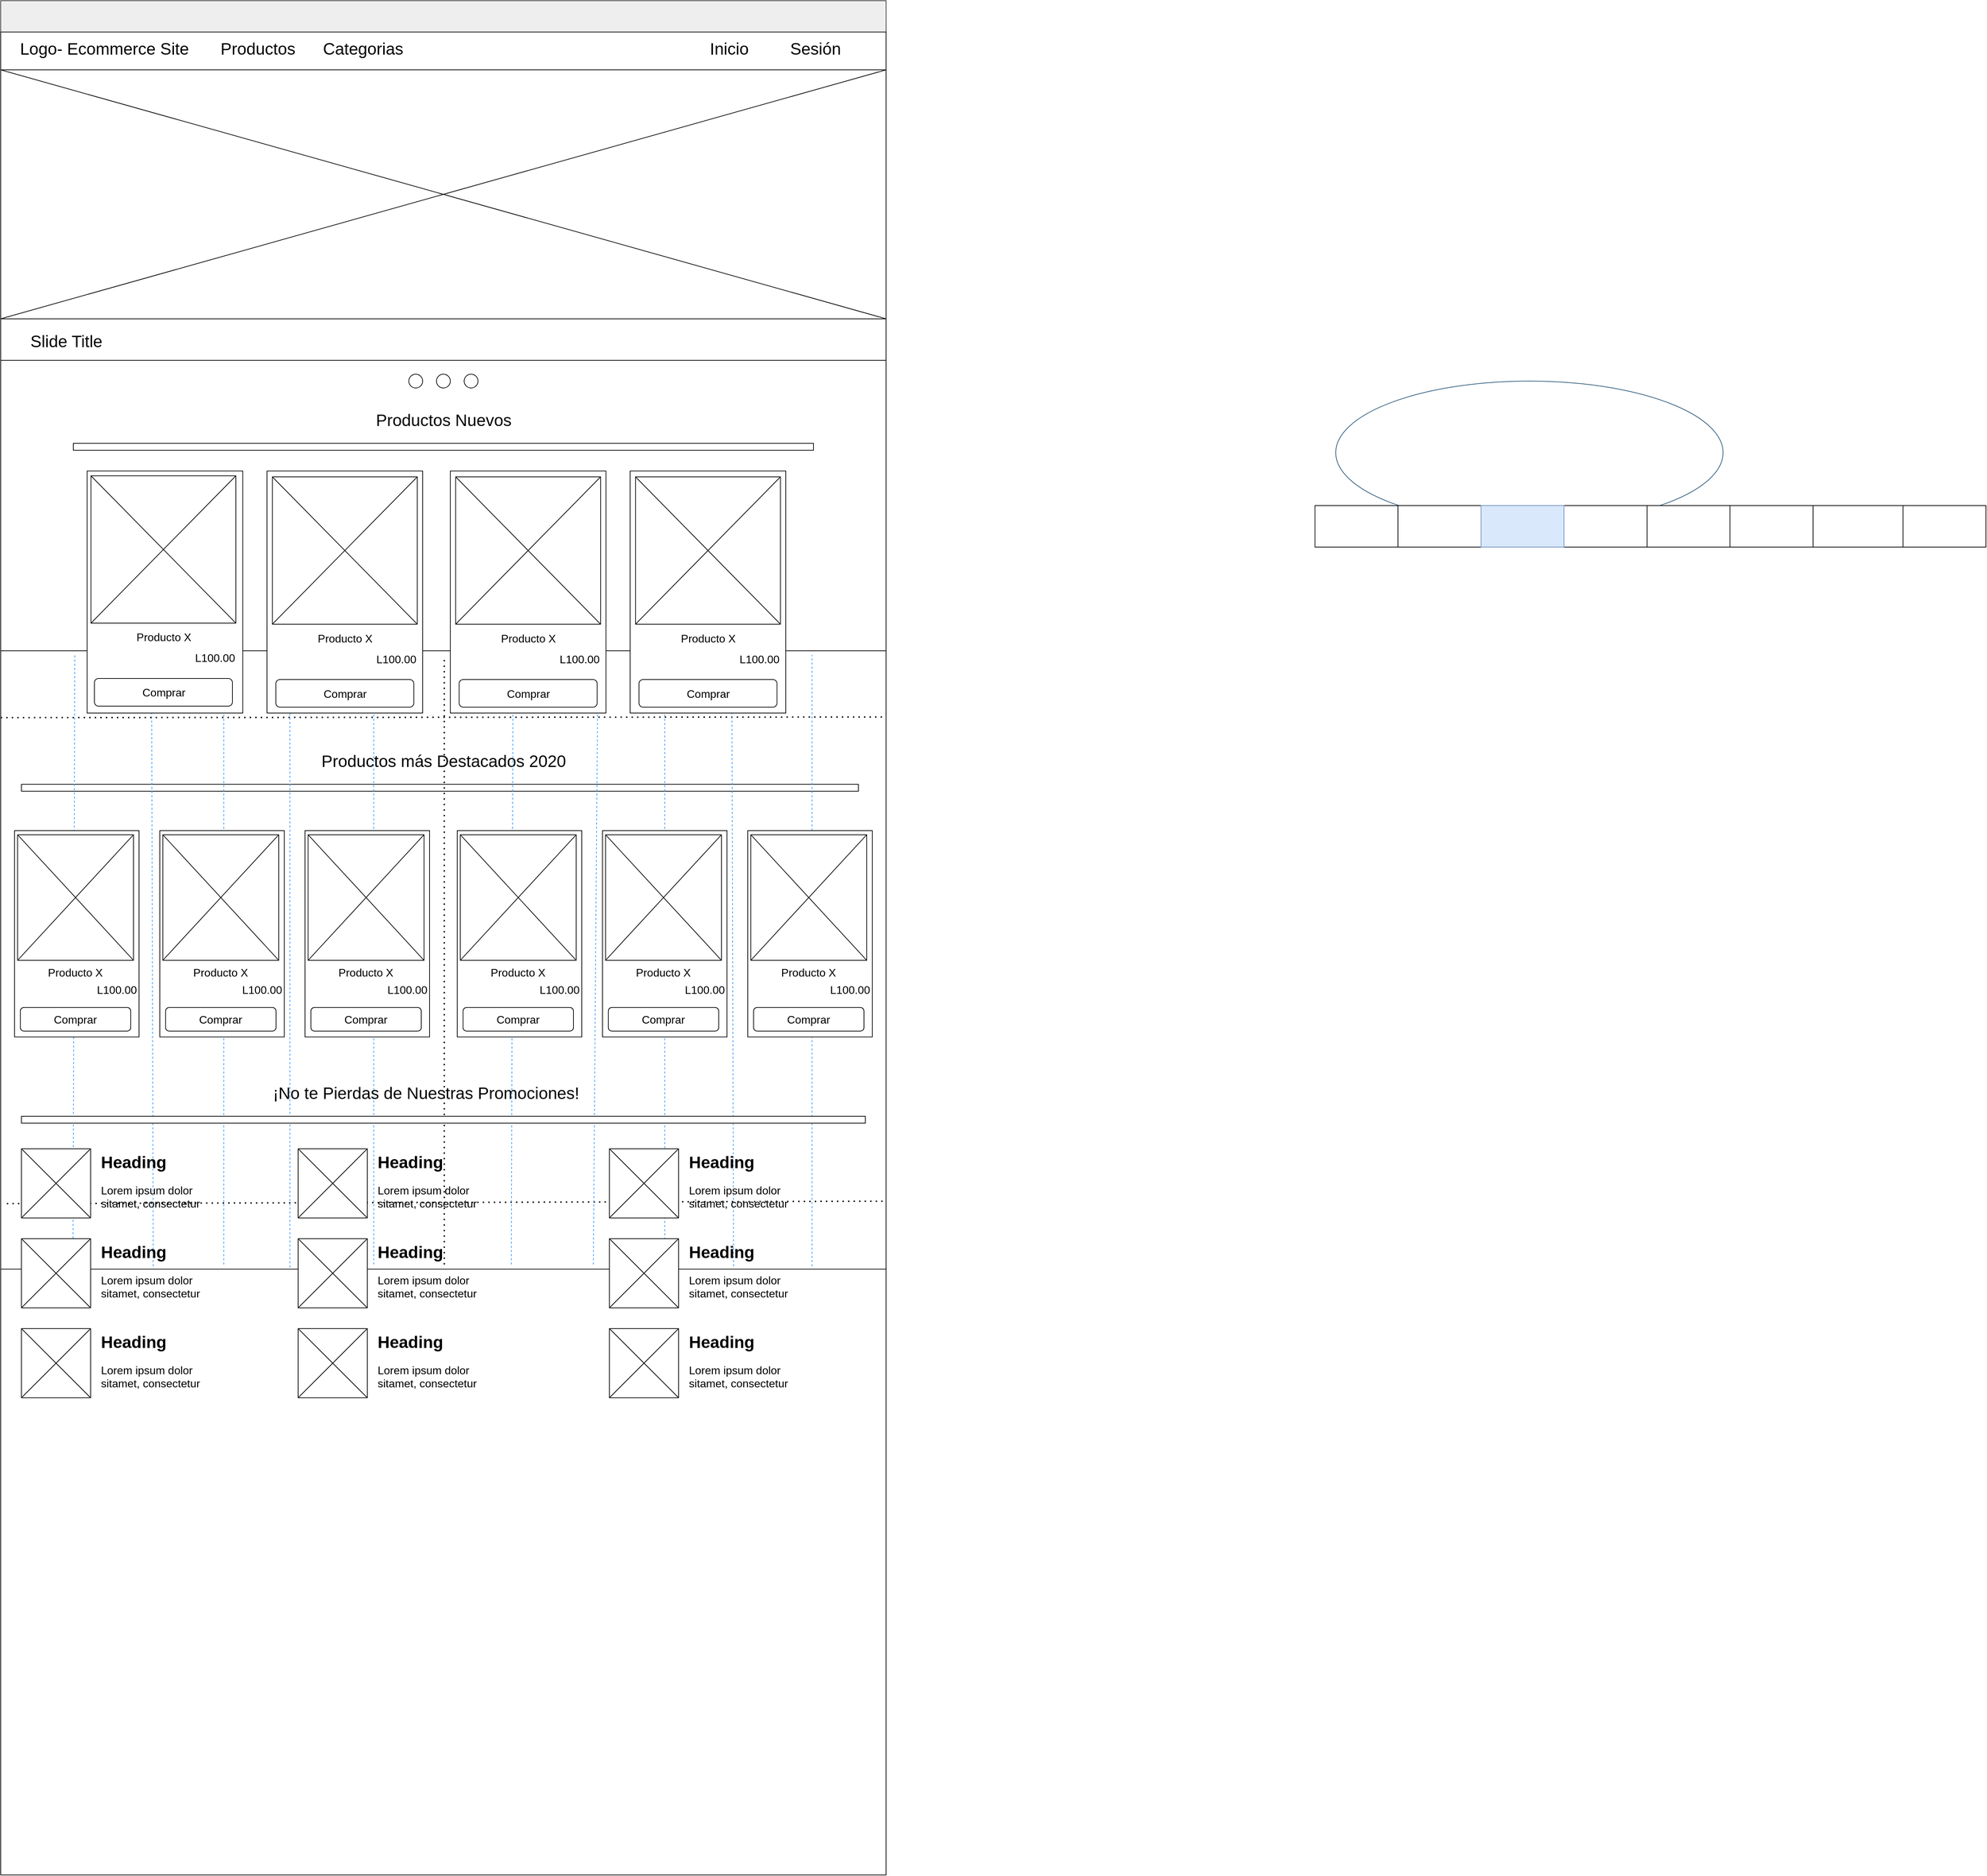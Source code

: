 <mxfile version="14.1.8" type="device"><diagram id="IemHOrVSS4CDlaY1buWt" name="Page-1"><mxGraphModel dx="1952" dy="1344" grid="1" gridSize="10" guides="1" tooltips="1" connect="1" arrows="1" fold="1" page="1" pageScale="1" pageWidth="1100" pageHeight="850" math="0" shadow="0"><root><mxCell id="0"/><mxCell id="1" parent="0"/><mxCell id="ACKiXUL_a8ZOPmM-B_Il-213" value="" style="ellipse;whiteSpace=wrap;html=1;strokeColor=#2F5B7C;fontSize=16;" parent="1" vertex="1"><mxGeometry x="1930" y="390" width="560" height="207" as="geometry"/></mxCell><mxCell id="ACKiXUL_a8ZOPmM-B_Il-132" value="" style="group;fontSize=16;" parent="1" vertex="1" connectable="0"><mxGeometry y="1610" width="1280" height="940" as="geometry"/></mxCell><mxCell id="ACKiXUL_a8ZOPmM-B_Il-133" value="" style="rounded=1;whiteSpace=wrap;html=1;fillColor=#eeeeee;strokeColor=#36393d;arcSize=0;" parent="ACKiXUL_a8ZOPmM-B_Il-132" vertex="1"><mxGeometry width="1280" height="50" as="geometry"/></mxCell><mxCell id="ACKiXUL_a8ZOPmM-B_Il-134" value="" style="rounded=1;whiteSpace=wrap;html=1;arcSize=0;" parent="ACKiXUL_a8ZOPmM-B_Il-132" vertex="1"><mxGeometry y="45.31" width="1280" height="894.69" as="geometry"/></mxCell><mxCell id="ACKiXUL_a8ZOPmM-B_Il-1" value="" style="group;imageHeight=6;" parent="1" vertex="1" connectable="0"><mxGeometry y="-160" width="1280" height="2040.0" as="geometry"/></mxCell><mxCell id="ACKiXUL_a8ZOPmM-B_Il-17" value="" style="group" parent="ACKiXUL_a8ZOPmM-B_Il-1" vertex="1" connectable="0"><mxGeometry x="1.137e-13" y="894.004" width="1280" height="1145.996" as="geometry"/></mxCell><mxCell id="ACKiXUL_a8ZOPmM-B_Il-18" value="" style="rounded=1;whiteSpace=wrap;html=1;fillColor=#eeeeee;strokeColor=#36393d;arcSize=0;" parent="ACKiXUL_a8ZOPmM-B_Il-17" vertex="1"><mxGeometry width="1280" height="50" as="geometry"/></mxCell><mxCell id="ACKiXUL_a8ZOPmM-B_Il-19" value="" style="rounded=1;whiteSpace=wrap;html=1;arcSize=0;" parent="ACKiXUL_a8ZOPmM-B_Il-17" vertex="1"><mxGeometry y="45.31" width="1280" height="894.69" as="geometry"/></mxCell><mxCell id="ACKiXUL_a8ZOPmM-B_Il-21" value="Productos más Destacados 2020" style="text;html=1;strokeColor=none;fillColor=none;align=center;verticalAlign=middle;whiteSpace=wrap;rounded=0;fontSize=24;" parent="ACKiXUL_a8ZOPmM-B_Il-17" vertex="1"><mxGeometry x="453.75" y="196" width="372.5" height="20" as="geometry"/></mxCell><mxCell id="ACKiXUL_a8ZOPmM-B_Il-22" value="" style="rounded=0;whiteSpace=wrap;html=1;fontSize=24;imageHeight=6;imageWidth=24;" parent="ACKiXUL_a8ZOPmM-B_Il-17" vertex="1"><mxGeometry x="30" y="239" width="1210" height="10" as="geometry"/></mxCell><mxCell id="ACKiXUL_a8ZOPmM-B_Il-63" value="" style="group;fontSize=16;" parent="ACKiXUL_a8ZOPmM-B_Il-17" vertex="1" connectable="0"><mxGeometry x="-1.137e-13" y="47.656" width="1280" height="1098.34" as="geometry"/></mxCell><mxCell id="ACKiXUL_a8ZOPmM-B_Il-64" value="" style="endArrow=none;dashed=1;html=1;dashPattern=1 3;strokeWidth=2;entryX=0.5;entryY=0;entryDx=0;entryDy=0;exitX=0.5;exitY=1;exitDx=0;exitDy=0;" parent="ACKiXUL_a8ZOPmM-B_Il-63" edge="1"><mxGeometry x="3.825" width="62.866" height="57.507" as="geometry"><mxPoint x="641.275" y="885.603" as="sourcePoint"/><mxPoint x="641.275" y="6.108" as="targetPoint"/></mxGeometry></mxCell><mxCell id="ACKiXUL_a8ZOPmM-B_Il-65" value="" style="endArrow=none;dashed=1;html=1;dashPattern=1 3;strokeWidth=2;exitX=-0.003;exitY=0.101;exitDx=0;exitDy=0;exitPerimeter=0;entryX=0.997;entryY=0.1;entryDx=0;entryDy=0;entryPerimeter=0;" parent="ACKiXUL_a8ZOPmM-B_Il-63" edge="1"><mxGeometry x="3.825" width="62.866" height="57.507" as="geometry"><mxPoint y="94.937" as="sourcePoint"/><mxPoint x="1274.9" y="94.057" as="targetPoint"/></mxGeometry></mxCell><mxCell id="ACKiXUL_a8ZOPmM-B_Il-66" value="" style="endArrow=none;dashed=1;html=1;dashPattern=1 3;strokeWidth=2;exitX=0.004;exitY=0.9;exitDx=0;exitDy=0;exitPerimeter=0;entryX=1.001;entryY=0.896;entryDx=0;entryDy=0;entryPerimeter=0;" parent="ACKiXUL_a8ZOPmM-B_Il-63" edge="1"><mxGeometry x="3.825" width="62.866" height="57.507" as="geometry"><mxPoint x="8.924" y="797.653" as="sourcePoint"/><mxPoint x="1280" y="794.135" as="targetPoint"/></mxGeometry></mxCell><mxCell id="ACKiXUL_a8ZOPmM-B_Il-67" value="" style="endArrow=none;dashed=1;html=1;strokeColor=#3399FF;entryX=0.25;entryY=0;entryDx=0;entryDy=0;exitX=0.25;exitY=1;exitDx=0;exitDy=0;" parent="ACKiXUL_a8ZOPmM-B_Il-63" edge="1"><mxGeometry x="3.825" width="62.866" height="57.507" as="geometry"><mxPoint x="322.55" y="885.603" as="sourcePoint"/><mxPoint x="322.55" y="6.108" as="targetPoint"/></mxGeometry></mxCell><mxCell id="ACKiXUL_a8ZOPmM-B_Il-68" value="" style="endArrow=none;dashed=1;html=1;strokeColor=#3399FF;entryX=0.75;entryY=0;entryDx=0;entryDy=0;exitX=0.75;exitY=1;exitDx=0;exitDy=0;" parent="ACKiXUL_a8ZOPmM-B_Il-63" edge="1"><mxGeometry x="3.825" width="62.866" height="57.507" as="geometry"><mxPoint x="960.0" y="885.603" as="sourcePoint"/><mxPoint x="960.0" y="6.108" as="targetPoint"/></mxGeometry></mxCell><mxCell id="ACKiXUL_a8ZOPmM-B_Il-69" value="" style="endArrow=none;dashed=1;html=1;strokeColor=#3399FF;entryX=0.081;entryY=-0.002;entryDx=0;entryDy=0;exitX=0.079;exitY=1.005;exitDx=0;exitDy=0;entryPerimeter=0;exitPerimeter=0;" parent="ACKiXUL_a8ZOPmM-B_Il-63" edge="1"><mxGeometry x="3.825" width="62.866" height="57.507" as="geometry"><mxPoint x="104.542" y="890.0" as="sourcePoint"/><mxPoint x="107.092" y="4.349" as="targetPoint"/></mxGeometry></mxCell><mxCell id="ACKiXUL_a8ZOPmM-B_Il-70" value="" style="endArrow=none;dashed=1;html=1;strokeColor=#3399FF;entryX=0.42;entryY=0.001;entryDx=0;entryDy=0;exitX=0.42;exitY=1;exitDx=0;exitDy=0;entryPerimeter=0;exitPerimeter=0;" parent="ACKiXUL_a8ZOPmM-B_Il-63" edge="1"><mxGeometry x="3.825" width="62.866" height="57.507" as="geometry"><mxPoint x="539.283" y="885.603" as="sourcePoint"/><mxPoint x="539.283" y="6.987" as="targetPoint"/></mxGeometry></mxCell><mxCell id="ACKiXUL_a8ZOPmM-B_Il-71" value="" style="endArrow=none;dashed=1;html=1;strokeColor=#3399FF;entryX=0.578;entryY=0.001;entryDx=0;entryDy=0;exitX=0.576;exitY=1;exitDx=0;exitDy=0;entryPerimeter=0;exitPerimeter=0;" parent="ACKiXUL_a8ZOPmM-B_Il-63" edge="1"><mxGeometry x="3.825" width="62.866" height="57.507" as="geometry"><mxPoint x="738.167" y="885.603" as="sourcePoint"/><mxPoint x="740.717" y="6.987" as="targetPoint"/></mxGeometry></mxCell><mxCell id="ACKiXUL_a8ZOPmM-B_Il-72" value="" style="endArrow=none;dashed=1;html=1;strokeColor=#3399FF;entryX=0.917;entryY=-0.002;entryDx=0;entryDy=0;exitX=0.917;exitY=1.003;exitDx=0;exitDy=0;entryPerimeter=0;exitPerimeter=0;" parent="ACKiXUL_a8ZOPmM-B_Il-63" edge="1"><mxGeometry x="3.825" width="62.866" height="57.507" as="geometry"><mxPoint x="1172.908" y="888.241" as="sourcePoint"/><mxPoint x="1172.908" y="4.349" as="targetPoint"/></mxGeometry></mxCell><mxCell id="ACKiXUL_a8ZOPmM-B_Il-73" value="" style="endArrow=none;dashed=1;html=1;strokeColor=#3399FF;entryX=0.168;entryY=0.001;entryDx=0;entryDy=0;exitX=0.17;exitY=1.003;exitDx=0;exitDy=0;entryPerimeter=0;exitPerimeter=0;" parent="ACKiXUL_a8ZOPmM-B_Il-63" edge="1"><mxGeometry x="3.825" width="62.866" height="57.507" as="geometry"><mxPoint x="220.558" y="888.241" as="sourcePoint"/><mxPoint x="218.008" y="6.987" as="targetPoint"/></mxGeometry></mxCell><mxCell id="ACKiXUL_a8ZOPmM-B_Il-74" value="" style="endArrow=none;dashed=1;html=1;strokeColor=#3399FF;entryX=0.325;entryY=-0.004;entryDx=0;entryDy=0;exitX=0.325;exitY=1.005;exitDx=0;exitDy=0;entryPerimeter=0;exitPerimeter=0;" parent="ACKiXUL_a8ZOPmM-B_Il-63" edge="1"><mxGeometry x="3.825" width="62.866" height="57.507" as="geometry"><mxPoint x="418.167" y="890.0" as="sourcePoint"/><mxPoint x="418.167" y="2.59" as="targetPoint"/></mxGeometry></mxCell><mxCell id="ACKiXUL_a8ZOPmM-B_Il-75" value="" style="endArrow=none;dashed=1;html=1;strokeColor=#3399FF;entryX=0.665;entryY=0;entryDx=0;entryDy=0;exitX=0.669;exitY=1;exitDx=0;exitDy=0;entryPerimeter=0;exitPerimeter=0;" parent="ACKiXUL_a8ZOPmM-B_Il-63" edge="1"><mxGeometry x="3.825" width="62.866" height="57.507" as="geometry"><mxPoint x="856.733" y="885.603" as="sourcePoint"/><mxPoint x="863.402" as="targetPoint"/></mxGeometry></mxCell><mxCell id="ACKiXUL_a8ZOPmM-B_Il-76" value="" style="endArrow=none;dashed=1;html=1;strokeColor=#3399FF;entryX=0.826;entryY=0.001;entryDx=0;entryDy=0;exitX=0.828;exitY=1.003;exitDx=0;exitDy=0;entryPerimeter=0;exitPerimeter=0;" parent="ACKiXUL_a8ZOPmM-B_Il-63" edge="1"><mxGeometry x="3.825" width="62.866" height="57.507" as="geometry"><mxPoint x="1059.442" y="888.241" as="sourcePoint"/><mxPoint x="1056.892" y="6.987" as="targetPoint"/></mxGeometry></mxCell><mxCell id="ACKiXUL_a8ZOPmM-B_Il-77" value="" style="group" parent="ACKiXUL_a8ZOPmM-B_Il-63" vertex="1" connectable="0"><mxGeometry x="20" y="258.34" width="180" height="298.34" as="geometry"/></mxCell><mxCell id="ACKiXUL_a8ZOPmM-B_Il-78" value="" style="rounded=0;whiteSpace=wrap;html=1;fontSize=24;" parent="ACKiXUL_a8ZOPmM-B_Il-77" vertex="1"><mxGeometry width="180" height="298.34" as="geometry"/></mxCell><mxCell id="ACKiXUL_a8ZOPmM-B_Il-79" value="" style="group;fontSize=24;" parent="ACKiXUL_a8ZOPmM-B_Il-77" vertex="1" connectable="0"><mxGeometry x="4.4" y="5.967" width="167.6" height="181.561" as="geometry"/></mxCell><mxCell id="ACKiXUL_a8ZOPmM-B_Il-80" value="" style="rounded=0;whiteSpace=wrap;html=1;fontSize=24;" parent="ACKiXUL_a8ZOPmM-B_Il-79" vertex="1"><mxGeometry width="167.6" height="181.561" as="geometry"/></mxCell><mxCell id="ACKiXUL_a8ZOPmM-B_Il-81" value="" style="endArrow=none;html=1;fontSize=24;entryX=1;entryY=0;entryDx=0;entryDy=0;exitX=0;exitY=1;exitDx=0;exitDy=0;" parent="ACKiXUL_a8ZOPmM-B_Il-79" source="ACKiXUL_a8ZOPmM-B_Il-80" target="ACKiXUL_a8ZOPmM-B_Il-80" edge="1"><mxGeometry width="50" height="50" relative="1" as="geometry"><mxPoint x="27.933" y="514.423" as="sourcePoint"/><mxPoint x="97.767" y="363.122" as="targetPoint"/></mxGeometry></mxCell><mxCell id="ACKiXUL_a8ZOPmM-B_Il-82" value="" style="endArrow=none;html=1;fontSize=24;exitX=0;exitY=0;exitDx=0;exitDy=0;entryX=1;entryY=1;entryDx=0;entryDy=0;" parent="ACKiXUL_a8ZOPmM-B_Il-79" source="ACKiXUL_a8ZOPmM-B_Il-80" target="ACKiXUL_a8ZOPmM-B_Il-80" edge="1"><mxGeometry width="50" height="50" relative="1" as="geometry"><mxPoint x="41.9" y="423.643" as="sourcePoint"/><mxPoint x="111.733" y="272.342" as="targetPoint"/></mxGeometry></mxCell><mxCell id="ACKiXUL_a8ZOPmM-B_Il-83" value="Producto X" style="text;html=1;strokeColor=none;fillColor=none;align=center;verticalAlign=middle;whiteSpace=wrap;rounded=0;fontSize=16;" parent="ACKiXUL_a8ZOPmM-B_Il-77" vertex="1"><mxGeometry x="4.4" y="196.052" width="167.6" height="17.048" as="geometry"/></mxCell><mxCell id="ACKiXUL_a8ZOPmM-B_Il-84" value="L100.00" style="text;html=1;strokeColor=none;fillColor=none;align=center;verticalAlign=middle;whiteSpace=wrap;rounded=0;fontSize=16;" parent="ACKiXUL_a8ZOPmM-B_Il-77" vertex="1"><mxGeometry x="124" y="221.624" width="48" height="17.048" as="geometry"/></mxCell><mxCell id="ACKiXUL_a8ZOPmM-B_Il-85" value="Comprar" style="rounded=1;whiteSpace=wrap;html=1;fontSize=16;" parent="ACKiXUL_a8ZOPmM-B_Il-77" vertex="1"><mxGeometry x="8.4" y="255.72" width="159.6" height="34.096" as="geometry"/></mxCell><mxCell id="ACKiXUL_a8ZOPmM-B_Il-105" value="" style="group" parent="ACKiXUL_a8ZOPmM-B_Il-63" vertex="1" connectable="0"><mxGeometry x="660" y="258.34" width="180" height="298.34" as="geometry"/></mxCell><mxCell id="ACKiXUL_a8ZOPmM-B_Il-106" value="" style="rounded=0;whiteSpace=wrap;html=1;fontSize=24;" parent="ACKiXUL_a8ZOPmM-B_Il-105" vertex="1"><mxGeometry width="180" height="298.34" as="geometry"/></mxCell><mxCell id="ACKiXUL_a8ZOPmM-B_Il-107" value="" style="group;fontSize=24;" parent="ACKiXUL_a8ZOPmM-B_Il-105" vertex="1" connectable="0"><mxGeometry x="4.4" y="5.967" width="167.6" height="181.561" as="geometry"/></mxCell><mxCell id="ACKiXUL_a8ZOPmM-B_Il-108" value="" style="rounded=0;whiteSpace=wrap;html=1;fontSize=24;" parent="ACKiXUL_a8ZOPmM-B_Il-107" vertex="1"><mxGeometry width="167.6" height="181.561" as="geometry"/></mxCell><mxCell id="ACKiXUL_a8ZOPmM-B_Il-109" value="" style="endArrow=none;html=1;fontSize=24;entryX=1;entryY=0;entryDx=0;entryDy=0;exitX=0;exitY=1;exitDx=0;exitDy=0;" parent="ACKiXUL_a8ZOPmM-B_Il-107" source="ACKiXUL_a8ZOPmM-B_Il-108" target="ACKiXUL_a8ZOPmM-B_Il-108" edge="1"><mxGeometry width="50" height="50" relative="1" as="geometry"><mxPoint x="27.933" y="514.423" as="sourcePoint"/><mxPoint x="97.767" y="363.122" as="targetPoint"/></mxGeometry></mxCell><mxCell id="ACKiXUL_a8ZOPmM-B_Il-110" value="" style="endArrow=none;html=1;fontSize=24;exitX=0;exitY=0;exitDx=0;exitDy=0;entryX=1;entryY=1;entryDx=0;entryDy=0;" parent="ACKiXUL_a8ZOPmM-B_Il-107" source="ACKiXUL_a8ZOPmM-B_Il-108" target="ACKiXUL_a8ZOPmM-B_Il-108" edge="1"><mxGeometry width="50" height="50" relative="1" as="geometry"><mxPoint x="41.9" y="423.643" as="sourcePoint"/><mxPoint x="111.733" y="272.342" as="targetPoint"/></mxGeometry></mxCell><mxCell id="ACKiXUL_a8ZOPmM-B_Il-111" value="Producto X" style="text;html=1;strokeColor=none;fillColor=none;align=center;verticalAlign=middle;whiteSpace=wrap;rounded=0;fontSize=16;" parent="ACKiXUL_a8ZOPmM-B_Il-105" vertex="1"><mxGeometry x="4.4" y="196.052" width="167.6" height="17.048" as="geometry"/></mxCell><mxCell id="ACKiXUL_a8ZOPmM-B_Il-112" value="L100.00" style="text;html=1;strokeColor=none;fillColor=none;align=center;verticalAlign=middle;whiteSpace=wrap;rounded=0;fontSize=16;" parent="ACKiXUL_a8ZOPmM-B_Il-105" vertex="1"><mxGeometry x="124" y="221.624" width="48" height="17.048" as="geometry"/></mxCell><mxCell id="ACKiXUL_a8ZOPmM-B_Il-113" value="Comprar" style="rounded=1;whiteSpace=wrap;html=1;fontSize=16;" parent="ACKiXUL_a8ZOPmM-B_Il-105" vertex="1"><mxGeometry x="8.4" y="255.72" width="159.6" height="34.096" as="geometry"/></mxCell><mxCell id="ACKiXUL_a8ZOPmM-B_Il-114" value="" style="group" parent="ACKiXUL_a8ZOPmM-B_Il-63" vertex="1" connectable="0"><mxGeometry x="870" y="258.34" width="180" height="298.34" as="geometry"/></mxCell><mxCell id="ACKiXUL_a8ZOPmM-B_Il-115" value="" style="rounded=0;whiteSpace=wrap;html=1;fontSize=24;" parent="ACKiXUL_a8ZOPmM-B_Il-114" vertex="1"><mxGeometry width="180" height="298.34" as="geometry"/></mxCell><mxCell id="ACKiXUL_a8ZOPmM-B_Il-116" value="" style="group;fontSize=24;" parent="ACKiXUL_a8ZOPmM-B_Il-114" vertex="1" connectable="0"><mxGeometry x="4.4" y="5.967" width="167.6" height="181.561" as="geometry"/></mxCell><mxCell id="ACKiXUL_a8ZOPmM-B_Il-117" value="" style="rounded=0;whiteSpace=wrap;html=1;fontSize=24;" parent="ACKiXUL_a8ZOPmM-B_Il-116" vertex="1"><mxGeometry width="167.6" height="181.561" as="geometry"/></mxCell><mxCell id="ACKiXUL_a8ZOPmM-B_Il-118" value="" style="endArrow=none;html=1;fontSize=24;entryX=1;entryY=0;entryDx=0;entryDy=0;exitX=0;exitY=1;exitDx=0;exitDy=0;" parent="ACKiXUL_a8ZOPmM-B_Il-116" source="ACKiXUL_a8ZOPmM-B_Il-117" target="ACKiXUL_a8ZOPmM-B_Il-117" edge="1"><mxGeometry width="50" height="50" relative="1" as="geometry"><mxPoint x="27.933" y="514.423" as="sourcePoint"/><mxPoint x="97.767" y="363.122" as="targetPoint"/></mxGeometry></mxCell><mxCell id="ACKiXUL_a8ZOPmM-B_Il-119" value="" style="endArrow=none;html=1;fontSize=24;exitX=0;exitY=0;exitDx=0;exitDy=0;entryX=1;entryY=1;entryDx=0;entryDy=0;" parent="ACKiXUL_a8ZOPmM-B_Il-116" source="ACKiXUL_a8ZOPmM-B_Il-117" target="ACKiXUL_a8ZOPmM-B_Il-117" edge="1"><mxGeometry width="50" height="50" relative="1" as="geometry"><mxPoint x="41.9" y="423.643" as="sourcePoint"/><mxPoint x="111.733" y="272.342" as="targetPoint"/></mxGeometry></mxCell><mxCell id="ACKiXUL_a8ZOPmM-B_Il-120" value="Producto X" style="text;html=1;strokeColor=none;fillColor=none;align=center;verticalAlign=middle;whiteSpace=wrap;rounded=0;fontSize=16;" parent="ACKiXUL_a8ZOPmM-B_Il-114" vertex="1"><mxGeometry x="4.4" y="196.052" width="167.6" height="17.048" as="geometry"/></mxCell><mxCell id="ACKiXUL_a8ZOPmM-B_Il-121" value="L100.00" style="text;html=1;strokeColor=none;fillColor=none;align=center;verticalAlign=middle;whiteSpace=wrap;rounded=0;fontSize=16;" parent="ACKiXUL_a8ZOPmM-B_Il-114" vertex="1"><mxGeometry x="124" y="221.624" width="48" height="17.048" as="geometry"/></mxCell><mxCell id="ACKiXUL_a8ZOPmM-B_Il-122" value="Comprar" style="rounded=1;whiteSpace=wrap;html=1;fontSize=16;" parent="ACKiXUL_a8ZOPmM-B_Il-114" vertex="1"><mxGeometry x="8.4" y="255.72" width="159.6" height="34.096" as="geometry"/></mxCell><mxCell id="ACKiXUL_a8ZOPmM-B_Il-155" value="" style="group" parent="ACKiXUL_a8ZOPmM-B_Il-63" vertex="1" connectable="0"><mxGeometry x="430" y="718.34" width="300" height="110" as="geometry"/></mxCell><mxCell id="ACKiXUL_a8ZOPmM-B_Il-156" value="" style="group;fontSize=16;" parent="ACKiXUL_a8ZOPmM-B_Il-155" vertex="1" connectable="0"><mxGeometry width="100" height="100" as="geometry"/></mxCell><mxCell id="ACKiXUL_a8ZOPmM-B_Il-157" value="" style="rounded=0;whiteSpace=wrap;html=1;fontSize=24;" parent="ACKiXUL_a8ZOPmM-B_Il-156" vertex="1"><mxGeometry width="100" height="100" as="geometry"/></mxCell><mxCell id="ACKiXUL_a8ZOPmM-B_Il-158" value="" style="endArrow=none;html=1;fontSize=24;entryX=1;entryY=0;entryDx=0;entryDy=0;exitX=0;exitY=1;exitDx=0;exitDy=0;" parent="ACKiXUL_a8ZOPmM-B_Il-156" source="ACKiXUL_a8ZOPmM-B_Il-157" target="ACKiXUL_a8ZOPmM-B_Il-157" edge="1"><mxGeometry width="50" height="50" relative="1" as="geometry"><mxPoint x="16.667" y="283.333" as="sourcePoint"/><mxPoint x="58.333" y="200" as="targetPoint"/></mxGeometry></mxCell><mxCell id="ACKiXUL_a8ZOPmM-B_Il-159" value="" style="endArrow=none;html=1;fontSize=24;exitX=0;exitY=0;exitDx=0;exitDy=0;entryX=1;entryY=1;entryDx=0;entryDy=0;" parent="ACKiXUL_a8ZOPmM-B_Il-156" source="ACKiXUL_a8ZOPmM-B_Il-157" target="ACKiXUL_a8ZOPmM-B_Il-157" edge="1"><mxGeometry width="50" height="50" relative="1" as="geometry"><mxPoint x="25" y="233.333" as="sourcePoint"/><mxPoint x="66.667" y="150" as="targetPoint"/></mxGeometry></mxCell><mxCell id="ACKiXUL_a8ZOPmM-B_Il-160" value="&lt;p style=&quot;line-height: 60%&quot;&gt;&lt;/p&gt;&lt;h1 style=&quot;font-size: 24px&quot;&gt;&lt;font style=&quot;font-size: 24px ; line-height: 40%&quot;&gt;Heading&lt;/font&gt;&lt;/h1&gt;&lt;p&gt;Lorem ipsum dolor sitamet, consectetur&amp;nbsp;&lt;/p&gt;&lt;p&gt;&lt;/p&gt;" style="text;html=1;strokeColor=none;fillColor=none;spacing=5;spacingTop=-20;whiteSpace=wrap;overflow=hidden;rounded=0;fontSize=16;" parent="ACKiXUL_a8ZOPmM-B_Il-155" vertex="1"><mxGeometry x="110" width="190" height="110" as="geometry"/></mxCell><mxCell id="ACKiXUL_a8ZOPmM-B_Il-161" value="" style="group" parent="ACKiXUL_a8ZOPmM-B_Il-63" vertex="1" connectable="0"><mxGeometry x="430" y="848.34" width="300" height="110" as="geometry"/></mxCell><mxCell id="ACKiXUL_a8ZOPmM-B_Il-162" value="" style="group;fontSize=16;" parent="ACKiXUL_a8ZOPmM-B_Il-161" vertex="1" connectable="0"><mxGeometry width="100" height="100" as="geometry"/></mxCell><mxCell id="ACKiXUL_a8ZOPmM-B_Il-163" value="" style="rounded=0;whiteSpace=wrap;html=1;fontSize=24;" parent="ACKiXUL_a8ZOPmM-B_Il-162" vertex="1"><mxGeometry width="100" height="100" as="geometry"/></mxCell><mxCell id="ACKiXUL_a8ZOPmM-B_Il-164" value="" style="endArrow=none;html=1;fontSize=24;entryX=1;entryY=0;entryDx=0;entryDy=0;exitX=0;exitY=1;exitDx=0;exitDy=0;" parent="ACKiXUL_a8ZOPmM-B_Il-162" source="ACKiXUL_a8ZOPmM-B_Il-163" target="ACKiXUL_a8ZOPmM-B_Il-163" edge="1"><mxGeometry width="50" height="50" relative="1" as="geometry"><mxPoint x="16.667" y="283.333" as="sourcePoint"/><mxPoint x="58.333" y="200" as="targetPoint"/></mxGeometry></mxCell><mxCell id="ACKiXUL_a8ZOPmM-B_Il-165" value="" style="endArrow=none;html=1;fontSize=24;exitX=0;exitY=0;exitDx=0;exitDy=0;entryX=1;entryY=1;entryDx=0;entryDy=0;" parent="ACKiXUL_a8ZOPmM-B_Il-162" source="ACKiXUL_a8ZOPmM-B_Il-163" target="ACKiXUL_a8ZOPmM-B_Il-163" edge="1"><mxGeometry width="50" height="50" relative="1" as="geometry"><mxPoint x="25" y="233.333" as="sourcePoint"/><mxPoint x="66.667" y="150" as="targetPoint"/></mxGeometry></mxCell><mxCell id="ACKiXUL_a8ZOPmM-B_Il-166" value="&lt;p style=&quot;line-height: 60%&quot;&gt;&lt;/p&gt;&lt;h1 style=&quot;font-size: 24px&quot;&gt;&lt;font style=&quot;font-size: 24px ; line-height: 40%&quot;&gt;Heading&lt;/font&gt;&lt;/h1&gt;&lt;p&gt;Lorem ipsum dolor sitamet, consectetur&amp;nbsp;&lt;/p&gt;&lt;p&gt;&lt;/p&gt;" style="text;html=1;strokeColor=none;fillColor=none;spacing=5;spacingTop=-20;whiteSpace=wrap;overflow=hidden;rounded=0;fontSize=16;" parent="ACKiXUL_a8ZOPmM-B_Il-161" vertex="1"><mxGeometry x="110" width="190" height="110" as="geometry"/></mxCell><mxCell id="ACKiXUL_a8ZOPmM-B_Il-167" value="" style="group" parent="ACKiXUL_a8ZOPmM-B_Il-63" vertex="1" connectable="0"><mxGeometry x="430" y="978.34" width="300" height="110" as="geometry"/></mxCell><mxCell id="ACKiXUL_a8ZOPmM-B_Il-168" value="" style="group;fontSize=16;" parent="ACKiXUL_a8ZOPmM-B_Il-167" vertex="1" connectable="0"><mxGeometry width="100" height="100" as="geometry"/></mxCell><mxCell id="ACKiXUL_a8ZOPmM-B_Il-169" value="" style="rounded=0;whiteSpace=wrap;html=1;fontSize=24;" parent="ACKiXUL_a8ZOPmM-B_Il-168" vertex="1"><mxGeometry width="100" height="100" as="geometry"/></mxCell><mxCell id="ACKiXUL_a8ZOPmM-B_Il-170" value="" style="endArrow=none;html=1;fontSize=24;entryX=1;entryY=0;entryDx=0;entryDy=0;exitX=0;exitY=1;exitDx=0;exitDy=0;" parent="ACKiXUL_a8ZOPmM-B_Il-168" source="ACKiXUL_a8ZOPmM-B_Il-169" target="ACKiXUL_a8ZOPmM-B_Il-169" edge="1"><mxGeometry width="50" height="50" relative="1" as="geometry"><mxPoint x="16.667" y="283.333" as="sourcePoint"/><mxPoint x="58.333" y="200" as="targetPoint"/></mxGeometry></mxCell><mxCell id="ACKiXUL_a8ZOPmM-B_Il-171" value="" style="endArrow=none;html=1;fontSize=24;exitX=0;exitY=0;exitDx=0;exitDy=0;entryX=1;entryY=1;entryDx=0;entryDy=0;" parent="ACKiXUL_a8ZOPmM-B_Il-168" source="ACKiXUL_a8ZOPmM-B_Il-169" target="ACKiXUL_a8ZOPmM-B_Il-169" edge="1"><mxGeometry width="50" height="50" relative="1" as="geometry"><mxPoint x="25" y="233.333" as="sourcePoint"/><mxPoint x="66.667" y="150" as="targetPoint"/></mxGeometry></mxCell><mxCell id="ACKiXUL_a8ZOPmM-B_Il-172" value="&lt;p style=&quot;line-height: 60%&quot;&gt;&lt;/p&gt;&lt;h1 style=&quot;font-size: 24px&quot;&gt;&lt;font style=&quot;font-size: 24px ; line-height: 40%&quot;&gt;Heading&lt;/font&gt;&lt;/h1&gt;&lt;p&gt;Lorem ipsum dolor sitamet, consectetur&amp;nbsp;&lt;/p&gt;&lt;p&gt;&lt;/p&gt;" style="text;html=1;strokeColor=none;fillColor=none;spacing=5;spacingTop=-20;whiteSpace=wrap;overflow=hidden;rounded=0;fontSize=16;" parent="ACKiXUL_a8ZOPmM-B_Il-167" vertex="1"><mxGeometry x="110" width="190" height="110" as="geometry"/></mxCell><mxCell id="ACKiXUL_a8ZOPmM-B_Il-185" value="" style="group" parent="ACKiXUL_a8ZOPmM-B_Il-63" vertex="1" connectable="0"><mxGeometry x="880" y="718.34" width="300" height="110" as="geometry"/></mxCell><mxCell id="ACKiXUL_a8ZOPmM-B_Il-186" value="" style="group;fontSize=16;" parent="ACKiXUL_a8ZOPmM-B_Il-185" vertex="1" connectable="0"><mxGeometry width="100" height="100" as="geometry"/></mxCell><mxCell id="ACKiXUL_a8ZOPmM-B_Il-187" value="" style="rounded=0;whiteSpace=wrap;html=1;fontSize=24;" parent="ACKiXUL_a8ZOPmM-B_Il-186" vertex="1"><mxGeometry width="100" height="100" as="geometry"/></mxCell><mxCell id="ACKiXUL_a8ZOPmM-B_Il-188" value="" style="endArrow=none;html=1;fontSize=24;entryX=1;entryY=0;entryDx=0;entryDy=0;exitX=0;exitY=1;exitDx=0;exitDy=0;" parent="ACKiXUL_a8ZOPmM-B_Il-186" source="ACKiXUL_a8ZOPmM-B_Il-187" target="ACKiXUL_a8ZOPmM-B_Il-187" edge="1"><mxGeometry width="50" height="50" relative="1" as="geometry"><mxPoint x="16.667" y="283.333" as="sourcePoint"/><mxPoint x="58.333" y="200" as="targetPoint"/></mxGeometry></mxCell><mxCell id="ACKiXUL_a8ZOPmM-B_Il-189" value="" style="endArrow=none;html=1;fontSize=24;exitX=0;exitY=0;exitDx=0;exitDy=0;entryX=1;entryY=1;entryDx=0;entryDy=0;" parent="ACKiXUL_a8ZOPmM-B_Il-186" source="ACKiXUL_a8ZOPmM-B_Il-187" target="ACKiXUL_a8ZOPmM-B_Il-187" edge="1"><mxGeometry width="50" height="50" relative="1" as="geometry"><mxPoint x="25" y="233.333" as="sourcePoint"/><mxPoint x="66.667" y="150" as="targetPoint"/></mxGeometry></mxCell><mxCell id="ACKiXUL_a8ZOPmM-B_Il-190" value="&lt;p style=&quot;line-height: 60%&quot;&gt;&lt;/p&gt;&lt;h1 style=&quot;font-size: 24px&quot;&gt;&lt;font style=&quot;font-size: 24px ; line-height: 40%&quot;&gt;Heading&lt;/font&gt;&lt;/h1&gt;&lt;p&gt;Lorem ipsum dolor sitamet, consectetur&amp;nbsp;&lt;/p&gt;&lt;p&gt;&lt;/p&gt;" style="text;html=1;strokeColor=none;fillColor=none;spacing=5;spacingTop=-20;whiteSpace=wrap;overflow=hidden;rounded=0;fontSize=16;" parent="ACKiXUL_a8ZOPmM-B_Il-185" vertex="1"><mxGeometry x="110" width="190" height="110" as="geometry"/></mxCell><mxCell id="ACKiXUL_a8ZOPmM-B_Il-191" value="" style="group" parent="ACKiXUL_a8ZOPmM-B_Il-63" vertex="1" connectable="0"><mxGeometry x="880" y="848.34" width="300" height="110" as="geometry"/></mxCell><mxCell id="ACKiXUL_a8ZOPmM-B_Il-192" value="" style="group;fontSize=16;" parent="ACKiXUL_a8ZOPmM-B_Il-191" vertex="1" connectable="0"><mxGeometry width="100" height="100" as="geometry"/></mxCell><mxCell id="ACKiXUL_a8ZOPmM-B_Il-193" value="" style="rounded=0;whiteSpace=wrap;html=1;fontSize=24;" parent="ACKiXUL_a8ZOPmM-B_Il-192" vertex="1"><mxGeometry width="100" height="100" as="geometry"/></mxCell><mxCell id="ACKiXUL_a8ZOPmM-B_Il-194" value="" style="endArrow=none;html=1;fontSize=24;entryX=1;entryY=0;entryDx=0;entryDy=0;exitX=0;exitY=1;exitDx=0;exitDy=0;" parent="ACKiXUL_a8ZOPmM-B_Il-192" source="ACKiXUL_a8ZOPmM-B_Il-193" target="ACKiXUL_a8ZOPmM-B_Il-193" edge="1"><mxGeometry width="50" height="50" relative="1" as="geometry"><mxPoint x="16.667" y="283.333" as="sourcePoint"/><mxPoint x="58.333" y="200" as="targetPoint"/></mxGeometry></mxCell><mxCell id="ACKiXUL_a8ZOPmM-B_Il-195" value="" style="endArrow=none;html=1;fontSize=24;exitX=0;exitY=0;exitDx=0;exitDy=0;entryX=1;entryY=1;entryDx=0;entryDy=0;" parent="ACKiXUL_a8ZOPmM-B_Il-192" source="ACKiXUL_a8ZOPmM-B_Il-193" target="ACKiXUL_a8ZOPmM-B_Il-193" edge="1"><mxGeometry width="50" height="50" relative="1" as="geometry"><mxPoint x="25" y="233.333" as="sourcePoint"/><mxPoint x="66.667" y="150" as="targetPoint"/></mxGeometry></mxCell><mxCell id="ACKiXUL_a8ZOPmM-B_Il-196" value="&lt;p style=&quot;line-height: 60%&quot;&gt;&lt;/p&gt;&lt;h1 style=&quot;font-size: 24px&quot;&gt;&lt;font style=&quot;font-size: 24px ; line-height: 40%&quot;&gt;Heading&lt;/font&gt;&lt;/h1&gt;&lt;p&gt;Lorem ipsum dolor sitamet, consectetur&amp;nbsp;&lt;/p&gt;&lt;p&gt;&lt;/p&gt;" style="text;html=1;strokeColor=none;fillColor=none;spacing=5;spacingTop=-20;whiteSpace=wrap;overflow=hidden;rounded=0;fontSize=16;" parent="ACKiXUL_a8ZOPmM-B_Il-191" vertex="1"><mxGeometry x="110" width="190" height="110" as="geometry"/></mxCell><mxCell id="ACKiXUL_a8ZOPmM-B_Il-197" value="" style="group" parent="ACKiXUL_a8ZOPmM-B_Il-63" vertex="1" connectable="0"><mxGeometry x="880" y="978.34" width="300" height="110" as="geometry"/></mxCell><mxCell id="ACKiXUL_a8ZOPmM-B_Il-198" value="" style="group;fontSize=16;" parent="ACKiXUL_a8ZOPmM-B_Il-197" vertex="1" connectable="0"><mxGeometry width="100" height="100" as="geometry"/></mxCell><mxCell id="ACKiXUL_a8ZOPmM-B_Il-199" value="" style="rounded=0;whiteSpace=wrap;html=1;fontSize=24;" parent="ACKiXUL_a8ZOPmM-B_Il-198" vertex="1"><mxGeometry width="100" height="100" as="geometry"/></mxCell><mxCell id="ACKiXUL_a8ZOPmM-B_Il-200" value="" style="endArrow=none;html=1;fontSize=24;entryX=1;entryY=0;entryDx=0;entryDy=0;exitX=0;exitY=1;exitDx=0;exitDy=0;" parent="ACKiXUL_a8ZOPmM-B_Il-198" source="ACKiXUL_a8ZOPmM-B_Il-199" target="ACKiXUL_a8ZOPmM-B_Il-199" edge="1"><mxGeometry width="50" height="50" relative="1" as="geometry"><mxPoint x="16.667" y="283.333" as="sourcePoint"/><mxPoint x="58.333" y="200" as="targetPoint"/></mxGeometry></mxCell><mxCell id="ACKiXUL_a8ZOPmM-B_Il-201" value="" style="endArrow=none;html=1;fontSize=24;exitX=0;exitY=0;exitDx=0;exitDy=0;entryX=1;entryY=1;entryDx=0;entryDy=0;" parent="ACKiXUL_a8ZOPmM-B_Il-198" source="ACKiXUL_a8ZOPmM-B_Il-199" target="ACKiXUL_a8ZOPmM-B_Il-199" edge="1"><mxGeometry width="50" height="50" relative="1" as="geometry"><mxPoint x="25" y="233.333" as="sourcePoint"/><mxPoint x="66.667" y="150" as="targetPoint"/></mxGeometry></mxCell><mxCell id="ACKiXUL_a8ZOPmM-B_Il-202" value="&lt;p style=&quot;line-height: 60%&quot;&gt;&lt;/p&gt;&lt;h1 style=&quot;font-size: 24px&quot;&gt;&lt;font style=&quot;font-size: 24px ; line-height: 40%&quot;&gt;Heading&lt;/font&gt;&lt;/h1&gt;&lt;p&gt;Lorem ipsum dolor sitamet, consectetur&amp;nbsp;&lt;/p&gt;&lt;p&gt;&lt;/p&gt;" style="text;html=1;strokeColor=none;fillColor=none;spacing=5;spacingTop=-20;whiteSpace=wrap;overflow=hidden;rounded=0;fontSize=16;" parent="ACKiXUL_a8ZOPmM-B_Il-197" vertex="1"><mxGeometry x="110" width="190" height="110" as="geometry"/></mxCell><mxCell id="ACKiXUL_a8ZOPmM-B_Il-87" value="" style="group" parent="ACKiXUL_a8ZOPmM-B_Il-17" vertex="1" connectable="0"><mxGeometry x="230.0" y="305.996" width="180" height="298.34" as="geometry"/></mxCell><mxCell id="ACKiXUL_a8ZOPmM-B_Il-88" value="" style="rounded=0;whiteSpace=wrap;html=1;fontSize=24;" parent="ACKiXUL_a8ZOPmM-B_Il-87" vertex="1"><mxGeometry width="180" height="298.34" as="geometry"/></mxCell><mxCell id="ACKiXUL_a8ZOPmM-B_Il-89" value="" style="group;fontSize=24;" parent="ACKiXUL_a8ZOPmM-B_Il-87" vertex="1" connectable="0"><mxGeometry x="4.4" y="5.967" width="167.6" height="181.561" as="geometry"/></mxCell><mxCell id="ACKiXUL_a8ZOPmM-B_Il-90" value="" style="rounded=0;whiteSpace=wrap;html=1;fontSize=24;" parent="ACKiXUL_a8ZOPmM-B_Il-89" vertex="1"><mxGeometry width="167.6" height="181.561" as="geometry"/></mxCell><mxCell id="ACKiXUL_a8ZOPmM-B_Il-91" value="" style="endArrow=none;html=1;fontSize=24;entryX=1;entryY=0;entryDx=0;entryDy=0;exitX=0;exitY=1;exitDx=0;exitDy=0;" parent="ACKiXUL_a8ZOPmM-B_Il-89" source="ACKiXUL_a8ZOPmM-B_Il-90" target="ACKiXUL_a8ZOPmM-B_Il-90" edge="1"><mxGeometry width="50" height="50" relative="1" as="geometry"><mxPoint x="27.933" y="514.423" as="sourcePoint"/><mxPoint x="97.767" y="363.122" as="targetPoint"/></mxGeometry></mxCell><mxCell id="ACKiXUL_a8ZOPmM-B_Il-92" value="" style="endArrow=none;html=1;fontSize=24;exitX=0;exitY=0;exitDx=0;exitDy=0;entryX=1;entryY=1;entryDx=0;entryDy=0;" parent="ACKiXUL_a8ZOPmM-B_Il-89" source="ACKiXUL_a8ZOPmM-B_Il-90" target="ACKiXUL_a8ZOPmM-B_Il-90" edge="1"><mxGeometry width="50" height="50" relative="1" as="geometry"><mxPoint x="41.9" y="423.643" as="sourcePoint"/><mxPoint x="111.733" y="272.342" as="targetPoint"/></mxGeometry></mxCell><mxCell id="ACKiXUL_a8ZOPmM-B_Il-93" value="Producto X" style="text;html=1;strokeColor=none;fillColor=none;align=center;verticalAlign=middle;whiteSpace=wrap;rounded=0;fontSize=16;" parent="ACKiXUL_a8ZOPmM-B_Il-87" vertex="1"><mxGeometry x="4.4" y="196.052" width="167.6" height="17.048" as="geometry"/></mxCell><mxCell id="ACKiXUL_a8ZOPmM-B_Il-94" value="L100.00" style="text;html=1;strokeColor=none;fillColor=none;align=center;verticalAlign=middle;whiteSpace=wrap;rounded=0;fontSize=16;" parent="ACKiXUL_a8ZOPmM-B_Il-87" vertex="1"><mxGeometry x="124" y="221.624" width="48" height="17.048" as="geometry"/></mxCell><mxCell id="ACKiXUL_a8ZOPmM-B_Il-95" value="Comprar" style="rounded=1;whiteSpace=wrap;html=1;fontSize=16;" parent="ACKiXUL_a8ZOPmM-B_Il-87" vertex="1"><mxGeometry x="8.4" y="255.72" width="159.6" height="34.096" as="geometry"/></mxCell><mxCell id="ACKiXUL_a8ZOPmM-B_Il-96" value="" style="group" parent="ACKiXUL_a8ZOPmM-B_Il-17" vertex="1" connectable="0"><mxGeometry x="440.0" y="305.996" width="180" height="298.34" as="geometry"/></mxCell><mxCell id="ACKiXUL_a8ZOPmM-B_Il-97" value="" style="rounded=0;whiteSpace=wrap;html=1;fontSize=24;" parent="ACKiXUL_a8ZOPmM-B_Il-96" vertex="1"><mxGeometry width="180" height="298.34" as="geometry"/></mxCell><mxCell id="ACKiXUL_a8ZOPmM-B_Il-98" value="" style="group;fontSize=24;" parent="ACKiXUL_a8ZOPmM-B_Il-96" vertex="1" connectable="0"><mxGeometry x="4.4" y="5.967" width="167.6" height="181.561" as="geometry"/></mxCell><mxCell id="ACKiXUL_a8ZOPmM-B_Il-99" value="" style="rounded=0;whiteSpace=wrap;html=1;fontSize=24;" parent="ACKiXUL_a8ZOPmM-B_Il-98" vertex="1"><mxGeometry width="167.6" height="181.561" as="geometry"/></mxCell><mxCell id="ACKiXUL_a8ZOPmM-B_Il-100" value="" style="endArrow=none;html=1;fontSize=24;entryX=1;entryY=0;entryDx=0;entryDy=0;exitX=0;exitY=1;exitDx=0;exitDy=0;" parent="ACKiXUL_a8ZOPmM-B_Il-98" source="ACKiXUL_a8ZOPmM-B_Il-99" target="ACKiXUL_a8ZOPmM-B_Il-99" edge="1"><mxGeometry width="50" height="50" relative="1" as="geometry"><mxPoint x="27.933" y="514.423" as="sourcePoint"/><mxPoint x="97.767" y="363.122" as="targetPoint"/></mxGeometry></mxCell><mxCell id="ACKiXUL_a8ZOPmM-B_Il-101" value="" style="endArrow=none;html=1;fontSize=24;exitX=0;exitY=0;exitDx=0;exitDy=0;entryX=1;entryY=1;entryDx=0;entryDy=0;" parent="ACKiXUL_a8ZOPmM-B_Il-98" source="ACKiXUL_a8ZOPmM-B_Il-99" target="ACKiXUL_a8ZOPmM-B_Il-99" edge="1"><mxGeometry width="50" height="50" relative="1" as="geometry"><mxPoint x="41.9" y="423.643" as="sourcePoint"/><mxPoint x="111.733" y="272.342" as="targetPoint"/></mxGeometry></mxCell><mxCell id="ACKiXUL_a8ZOPmM-B_Il-102" value="Producto X" style="text;html=1;strokeColor=none;fillColor=none;align=center;verticalAlign=middle;whiteSpace=wrap;rounded=0;fontSize=16;" parent="ACKiXUL_a8ZOPmM-B_Il-96" vertex="1"><mxGeometry x="4.4" y="196.052" width="167.6" height="17.048" as="geometry"/></mxCell><mxCell id="ACKiXUL_a8ZOPmM-B_Il-103" value="L100.00" style="text;html=1;strokeColor=none;fillColor=none;align=center;verticalAlign=middle;whiteSpace=wrap;rounded=0;fontSize=16;" parent="ACKiXUL_a8ZOPmM-B_Il-96" vertex="1"><mxGeometry x="124" y="221.624" width="48" height="17.048" as="geometry"/></mxCell><mxCell id="ACKiXUL_a8ZOPmM-B_Il-104" value="Comprar" style="rounded=1;whiteSpace=wrap;html=1;fontSize=16;" parent="ACKiXUL_a8ZOPmM-B_Il-96" vertex="1"><mxGeometry x="8.4" y="255.72" width="159.6" height="34.096" as="geometry"/></mxCell><mxCell id="ACKiXUL_a8ZOPmM-B_Il-123" value="" style="group" parent="ACKiXUL_a8ZOPmM-B_Il-17" vertex="1" connectable="0"><mxGeometry x="1080" y="305.996" width="180" height="298.34" as="geometry"/></mxCell><mxCell id="ACKiXUL_a8ZOPmM-B_Il-124" value="" style="rounded=0;whiteSpace=wrap;html=1;fontSize=24;" parent="ACKiXUL_a8ZOPmM-B_Il-123" vertex="1"><mxGeometry width="180" height="298.34" as="geometry"/></mxCell><mxCell id="ACKiXUL_a8ZOPmM-B_Il-125" value="" style="group;fontSize=24;" parent="ACKiXUL_a8ZOPmM-B_Il-123" vertex="1" connectable="0"><mxGeometry x="4.4" y="5.967" width="167.6" height="181.561" as="geometry"/></mxCell><mxCell id="ACKiXUL_a8ZOPmM-B_Il-126" value="" style="rounded=0;whiteSpace=wrap;html=1;fontSize=24;" parent="ACKiXUL_a8ZOPmM-B_Il-125" vertex="1"><mxGeometry width="167.6" height="181.561" as="geometry"/></mxCell><mxCell id="ACKiXUL_a8ZOPmM-B_Il-127" value="" style="endArrow=none;html=1;fontSize=24;entryX=1;entryY=0;entryDx=0;entryDy=0;exitX=0;exitY=1;exitDx=0;exitDy=0;" parent="ACKiXUL_a8ZOPmM-B_Il-125" source="ACKiXUL_a8ZOPmM-B_Il-126" target="ACKiXUL_a8ZOPmM-B_Il-126" edge="1"><mxGeometry width="50" height="50" relative="1" as="geometry"><mxPoint x="27.933" y="514.423" as="sourcePoint"/><mxPoint x="97.767" y="363.122" as="targetPoint"/></mxGeometry></mxCell><mxCell id="ACKiXUL_a8ZOPmM-B_Il-128" value="" style="endArrow=none;html=1;fontSize=24;exitX=0;exitY=0;exitDx=0;exitDy=0;entryX=1;entryY=1;entryDx=0;entryDy=0;" parent="ACKiXUL_a8ZOPmM-B_Il-125" source="ACKiXUL_a8ZOPmM-B_Il-126" target="ACKiXUL_a8ZOPmM-B_Il-126" edge="1"><mxGeometry width="50" height="50" relative="1" as="geometry"><mxPoint x="41.9" y="423.643" as="sourcePoint"/><mxPoint x="111.733" y="272.342" as="targetPoint"/></mxGeometry></mxCell><mxCell id="ACKiXUL_a8ZOPmM-B_Il-129" value="Producto X" style="text;html=1;strokeColor=none;fillColor=none;align=center;verticalAlign=middle;whiteSpace=wrap;rounded=0;fontSize=16;" parent="ACKiXUL_a8ZOPmM-B_Il-123" vertex="1"><mxGeometry x="4.4" y="196.052" width="167.6" height="17.048" as="geometry"/></mxCell><mxCell id="ACKiXUL_a8ZOPmM-B_Il-130" value="L100.00" style="text;html=1;strokeColor=none;fillColor=none;align=center;verticalAlign=middle;whiteSpace=wrap;rounded=0;fontSize=16;" parent="ACKiXUL_a8ZOPmM-B_Il-123" vertex="1"><mxGeometry x="124" y="221.624" width="48" height="17.048" as="geometry"/></mxCell><mxCell id="ACKiXUL_a8ZOPmM-B_Il-131" value="Comprar" style="rounded=1;whiteSpace=wrap;html=1;fontSize=16;" parent="ACKiXUL_a8ZOPmM-B_Il-123" vertex="1"><mxGeometry x="8.4" y="255.72" width="159.6" height="34.096" as="geometry"/></mxCell><mxCell id="ACKiXUL_a8ZOPmM-B_Il-135" value="¡No te Pierdas de Nuestras Promociones!" style="text;html=1;strokeColor=none;fillColor=none;align=center;verticalAlign=middle;whiteSpace=wrap;rounded=0;fontSize=24;" parent="ACKiXUL_a8ZOPmM-B_Il-17" vertex="1"><mxGeometry x="390" y="676" width="450" height="20" as="geometry"/></mxCell><mxCell id="ACKiXUL_a8ZOPmM-B_Il-136" value="" style="rounded=0;whiteSpace=wrap;html=1;fontSize=24;imageHeight=6;imageWidth=24;" parent="ACKiXUL_a8ZOPmM-B_Il-17" vertex="1"><mxGeometry x="30" y="719" width="1220" height="10" as="geometry"/></mxCell><mxCell id="ACKiXUL_a8ZOPmM-B_Il-142" value="" style="group" parent="ACKiXUL_a8ZOPmM-B_Il-17" vertex="1" connectable="0"><mxGeometry x="30.0" y="765.996" width="300" height="110" as="geometry"/></mxCell><mxCell id="ACKiXUL_a8ZOPmM-B_Il-137" value="" style="group;fontSize=16;" parent="ACKiXUL_a8ZOPmM-B_Il-142" vertex="1" connectable="0"><mxGeometry width="100" height="100" as="geometry"/></mxCell><mxCell id="ACKiXUL_a8ZOPmM-B_Il-138" value="" style="rounded=0;whiteSpace=wrap;html=1;fontSize=24;" parent="ACKiXUL_a8ZOPmM-B_Il-137" vertex="1"><mxGeometry width="100" height="100" as="geometry"/></mxCell><mxCell id="ACKiXUL_a8ZOPmM-B_Il-139" value="" style="endArrow=none;html=1;fontSize=24;entryX=1;entryY=0;entryDx=0;entryDy=0;exitX=0;exitY=1;exitDx=0;exitDy=0;" parent="ACKiXUL_a8ZOPmM-B_Il-137" source="ACKiXUL_a8ZOPmM-B_Il-138" target="ACKiXUL_a8ZOPmM-B_Il-138" edge="1"><mxGeometry width="50" height="50" relative="1" as="geometry"><mxPoint x="16.667" y="283.333" as="sourcePoint"/><mxPoint x="58.333" y="200" as="targetPoint"/></mxGeometry></mxCell><mxCell id="ACKiXUL_a8ZOPmM-B_Il-140" value="" style="endArrow=none;html=1;fontSize=24;exitX=0;exitY=0;exitDx=0;exitDy=0;entryX=1;entryY=1;entryDx=0;entryDy=0;" parent="ACKiXUL_a8ZOPmM-B_Il-137" source="ACKiXUL_a8ZOPmM-B_Il-138" target="ACKiXUL_a8ZOPmM-B_Il-138" edge="1"><mxGeometry width="50" height="50" relative="1" as="geometry"><mxPoint x="25" y="233.333" as="sourcePoint"/><mxPoint x="66.667" y="150" as="targetPoint"/></mxGeometry></mxCell><mxCell id="ACKiXUL_a8ZOPmM-B_Il-141" value="&lt;p style=&quot;line-height: 60%&quot;&gt;&lt;/p&gt;&lt;h1 style=&quot;font-size: 24px&quot;&gt;&lt;font style=&quot;font-size: 24px ; line-height: 40%&quot;&gt;Heading&lt;/font&gt;&lt;/h1&gt;&lt;p&gt;Lorem ipsum dolor sitamet, consectetur&amp;nbsp;&lt;/p&gt;&lt;p&gt;&lt;/p&gt;" style="text;html=1;strokeColor=none;fillColor=none;spacing=5;spacingTop=-20;whiteSpace=wrap;overflow=hidden;rounded=0;fontSize=16;" parent="ACKiXUL_a8ZOPmM-B_Il-142" vertex="1"><mxGeometry x="110" width="190" height="110" as="geometry"/></mxCell><mxCell id="ACKiXUL_a8ZOPmM-B_Il-143" value="" style="group" parent="ACKiXUL_a8ZOPmM-B_Il-17" vertex="1" connectable="0"><mxGeometry x="30.0" y="895.996" width="300" height="110" as="geometry"/></mxCell><mxCell id="ACKiXUL_a8ZOPmM-B_Il-144" value="" style="group;fontSize=16;" parent="ACKiXUL_a8ZOPmM-B_Il-143" vertex="1" connectable="0"><mxGeometry width="100" height="100" as="geometry"/></mxCell><mxCell id="ACKiXUL_a8ZOPmM-B_Il-145" value="" style="rounded=0;whiteSpace=wrap;html=1;fontSize=24;" parent="ACKiXUL_a8ZOPmM-B_Il-144" vertex="1"><mxGeometry width="100" height="100" as="geometry"/></mxCell><mxCell id="ACKiXUL_a8ZOPmM-B_Il-146" value="" style="endArrow=none;html=1;fontSize=24;entryX=1;entryY=0;entryDx=0;entryDy=0;exitX=0;exitY=1;exitDx=0;exitDy=0;" parent="ACKiXUL_a8ZOPmM-B_Il-144" source="ACKiXUL_a8ZOPmM-B_Il-145" target="ACKiXUL_a8ZOPmM-B_Il-145" edge="1"><mxGeometry width="50" height="50" relative="1" as="geometry"><mxPoint x="16.667" y="283.333" as="sourcePoint"/><mxPoint x="58.333" y="200" as="targetPoint"/></mxGeometry></mxCell><mxCell id="ACKiXUL_a8ZOPmM-B_Il-147" value="" style="endArrow=none;html=1;fontSize=24;exitX=0;exitY=0;exitDx=0;exitDy=0;entryX=1;entryY=1;entryDx=0;entryDy=0;" parent="ACKiXUL_a8ZOPmM-B_Il-144" source="ACKiXUL_a8ZOPmM-B_Il-145" target="ACKiXUL_a8ZOPmM-B_Il-145" edge="1"><mxGeometry width="50" height="50" relative="1" as="geometry"><mxPoint x="25" y="233.333" as="sourcePoint"/><mxPoint x="66.667" y="150" as="targetPoint"/></mxGeometry></mxCell><mxCell id="ACKiXUL_a8ZOPmM-B_Il-148" value="&lt;p style=&quot;line-height: 60%&quot;&gt;&lt;/p&gt;&lt;h1 style=&quot;font-size: 24px&quot;&gt;&lt;font style=&quot;font-size: 24px ; line-height: 40%&quot;&gt;Heading&lt;/font&gt;&lt;/h1&gt;&lt;p&gt;Lorem ipsum dolor sitamet, consectetur&amp;nbsp;&lt;/p&gt;&lt;p&gt;&lt;/p&gt;" style="text;html=1;strokeColor=none;fillColor=none;spacing=5;spacingTop=-20;whiteSpace=wrap;overflow=hidden;rounded=0;fontSize=16;" parent="ACKiXUL_a8ZOPmM-B_Il-143" vertex="1"><mxGeometry x="110" width="190" height="110" as="geometry"/></mxCell><mxCell id="ACKiXUL_a8ZOPmM-B_Il-149" value="" style="group" parent="ACKiXUL_a8ZOPmM-B_Il-17" vertex="1" connectable="0"><mxGeometry x="30.0" y="1025.996" width="300" height="110" as="geometry"/></mxCell><mxCell id="ACKiXUL_a8ZOPmM-B_Il-150" value="" style="group;fontSize=16;" parent="ACKiXUL_a8ZOPmM-B_Il-149" vertex="1" connectable="0"><mxGeometry width="100" height="100" as="geometry"/></mxCell><mxCell id="ACKiXUL_a8ZOPmM-B_Il-151" value="" style="rounded=0;whiteSpace=wrap;html=1;fontSize=24;" parent="ACKiXUL_a8ZOPmM-B_Il-150" vertex="1"><mxGeometry width="100" height="100" as="geometry"/></mxCell><mxCell id="ACKiXUL_a8ZOPmM-B_Il-152" value="" style="endArrow=none;html=1;fontSize=24;entryX=1;entryY=0;entryDx=0;entryDy=0;exitX=0;exitY=1;exitDx=0;exitDy=0;" parent="ACKiXUL_a8ZOPmM-B_Il-150" source="ACKiXUL_a8ZOPmM-B_Il-151" target="ACKiXUL_a8ZOPmM-B_Il-151" edge="1"><mxGeometry width="50" height="50" relative="1" as="geometry"><mxPoint x="16.667" y="283.333" as="sourcePoint"/><mxPoint x="58.333" y="200" as="targetPoint"/></mxGeometry></mxCell><mxCell id="ACKiXUL_a8ZOPmM-B_Il-153" value="" style="endArrow=none;html=1;fontSize=24;exitX=0;exitY=0;exitDx=0;exitDy=0;entryX=1;entryY=1;entryDx=0;entryDy=0;" parent="ACKiXUL_a8ZOPmM-B_Il-150" source="ACKiXUL_a8ZOPmM-B_Il-151" target="ACKiXUL_a8ZOPmM-B_Il-151" edge="1"><mxGeometry width="50" height="50" relative="1" as="geometry"><mxPoint x="25" y="233.333" as="sourcePoint"/><mxPoint x="66.667" y="150" as="targetPoint"/></mxGeometry></mxCell><mxCell id="ACKiXUL_a8ZOPmM-B_Il-154" value="&lt;p style=&quot;line-height: 60%&quot;&gt;&lt;/p&gt;&lt;h1 style=&quot;font-size: 24px&quot;&gt;&lt;font style=&quot;font-size: 24px ; line-height: 40%&quot;&gt;Heading&lt;/font&gt;&lt;/h1&gt;&lt;p&gt;Lorem ipsum dolor sitamet, consectetur&amp;nbsp;&lt;/p&gt;&lt;p&gt;&lt;/p&gt;" style="text;html=1;strokeColor=none;fillColor=none;spacing=5;spacingTop=-20;whiteSpace=wrap;overflow=hidden;rounded=0;fontSize=16;" parent="ACKiXUL_a8ZOPmM-B_Il-149" vertex="1"><mxGeometry x="110" width="190" height="110" as="geometry"/></mxCell><mxCell id="ACKiXUL_a8ZOPmM-B_Il-2" value="" style="rounded=1;whiteSpace=wrap;html=1;fillColor=#eeeeee;strokeColor=#36393d;arcSize=0;" parent="ACKiXUL_a8ZOPmM-B_Il-1" vertex="1"><mxGeometry width="1280" height="50" as="geometry"/></mxCell><mxCell id="ACKiXUL_a8ZOPmM-B_Il-3" value="" style="rounded=1;whiteSpace=wrap;html=1;arcSize=0;" parent="ACKiXUL_a8ZOPmM-B_Il-1" vertex="1"><mxGeometry y="45.31" width="1280" height="894.69" as="geometry"/></mxCell><mxCell id="ACKiXUL_a8ZOPmM-B_Il-5" value="" style="rounded=0;whiteSpace=wrap;html=1;fontSize=24;" parent="ACKiXUL_a8ZOPmM-B_Il-1" vertex="1"><mxGeometry y="100" width="1280" height="360" as="geometry"/></mxCell><mxCell id="ACKiXUL_a8ZOPmM-B_Il-6" value="" style="endArrow=none;html=1;fontSize=24;entryX=1;entryY=0;entryDx=0;entryDy=0;exitX=0;exitY=1;exitDx=0;exitDy=0;" parent="ACKiXUL_a8ZOPmM-B_Il-1" source="ACKiXUL_a8ZOPmM-B_Il-5" target="ACKiXUL_a8ZOPmM-B_Il-5" edge="1"><mxGeometry width="50" height="50" relative="1" as="geometry"><mxPoint x="548.333" y="846.667" as="sourcePoint"/><mxPoint x="669.167" y="680" as="targetPoint"/></mxGeometry></mxCell><mxCell id="ACKiXUL_a8ZOPmM-B_Il-7" value="" style="endArrow=none;html=1;fontSize=24;exitX=0;exitY=0;exitDx=0;exitDy=0;entryX=1;entryY=1;entryDx=0;entryDy=0;" parent="ACKiXUL_a8ZOPmM-B_Il-1" source="ACKiXUL_a8ZOPmM-B_Il-5" target="ACKiXUL_a8ZOPmM-B_Il-5" edge="1"><mxGeometry width="50" height="50" relative="1" as="geometry"><mxPoint x="572.5" y="746.667" as="sourcePoint"/><mxPoint x="693.333" y="580" as="targetPoint"/></mxGeometry></mxCell><mxCell id="ACKiXUL_a8ZOPmM-B_Il-8" value="" style="rounded=0;whiteSpace=wrap;html=1;" parent="ACKiXUL_a8ZOPmM-B_Il-1" vertex="1"><mxGeometry y="460" width="1280" height="60" as="geometry"/></mxCell><mxCell id="ACKiXUL_a8ZOPmM-B_Il-9" value="Slide Title" style="text;html=1;strokeColor=none;fillColor=none;align=center;verticalAlign=middle;whiteSpace=wrap;rounded=0;fontSize=24;" parent="ACKiXUL_a8ZOPmM-B_Il-1" vertex="1"><mxGeometry x="20" y="482.65" width="150" height="20" as="geometry"/></mxCell><mxCell id="ACKiXUL_a8ZOPmM-B_Il-10" value="Logo- Ecommerce Site" style="text;html=1;strokeColor=none;fillColor=none;align=center;verticalAlign=middle;whiteSpace=wrap;rounded=0;fontSize=24;" parent="ACKiXUL_a8ZOPmM-B_Il-1" vertex="1"><mxGeometry x="20" y="60" width="260" height="20" as="geometry"/></mxCell><mxCell id="ACKiXUL_a8ZOPmM-B_Il-12" value="" style="ellipse;whiteSpace=wrap;html=1;aspect=fixed;fontSize=24;" parent="ACKiXUL_a8ZOPmM-B_Il-1" vertex="1"><mxGeometry x="630" y="540" width="20" height="20" as="geometry"/></mxCell><mxCell id="ACKiXUL_a8ZOPmM-B_Il-13" value="" style="ellipse;whiteSpace=wrap;html=1;aspect=fixed;fontSize=24;" parent="ACKiXUL_a8ZOPmM-B_Il-1" vertex="1"><mxGeometry x="670" y="540" width="20" height="20" as="geometry"/></mxCell><mxCell id="ACKiXUL_a8ZOPmM-B_Il-14" value="" style="ellipse;whiteSpace=wrap;html=1;aspect=fixed;fontSize=24;" parent="ACKiXUL_a8ZOPmM-B_Il-1" vertex="1"><mxGeometry x="590" y="540" width="20" height="20" as="geometry"/></mxCell><mxCell id="ACKiXUL_a8ZOPmM-B_Il-15" value="Productos Nuevos" style="text;html=1;strokeColor=none;fillColor=none;align=center;verticalAlign=middle;whiteSpace=wrap;rounded=0;fontSize=24;" parent="ACKiXUL_a8ZOPmM-B_Il-1" vertex="1"><mxGeometry x="517.5" y="597" width="245" height="20" as="geometry"/></mxCell><mxCell id="ACKiXUL_a8ZOPmM-B_Il-20" value="" style="rounded=0;whiteSpace=wrap;html=1;fontSize=24;imageHeight=6;imageWidth=24;" parent="ACKiXUL_a8ZOPmM-B_Il-1" vertex="1"><mxGeometry x="105" y="640" width="1070" height="10" as="geometry"/></mxCell><mxCell id="ACKiXUL_a8ZOPmM-B_Il-24" value="" style="rounded=0;whiteSpace=wrap;html=1;fontSize=24;" parent="ACKiXUL_a8ZOPmM-B_Il-1" vertex="1"><mxGeometry x="385" y="680" width="225" height="350" as="geometry"/></mxCell><mxCell id="ACKiXUL_a8ZOPmM-B_Il-25" value="" style="rounded=0;whiteSpace=wrap;html=1;fontSize=24;" parent="ACKiXUL_a8ZOPmM-B_Il-1" vertex="1"><mxGeometry x="650" y="680" width="225" height="350" as="geometry"/></mxCell><mxCell id="ACKiXUL_a8ZOPmM-B_Il-26" value="" style="rounded=0;whiteSpace=wrap;html=1;fontSize=24;" parent="ACKiXUL_a8ZOPmM-B_Il-1" vertex="1"><mxGeometry x="910" y="680" width="225" height="350" as="geometry"/></mxCell><mxCell id="ACKiXUL_a8ZOPmM-B_Il-41" value="" style="group;fontSize=24;" parent="ACKiXUL_a8ZOPmM-B_Il-1" vertex="1" connectable="0"><mxGeometry x="392.75" y="688.5" width="209.5" height="213" as="geometry"/></mxCell><mxCell id="ACKiXUL_a8ZOPmM-B_Il-42" value="" style="rounded=0;whiteSpace=wrap;html=1;fontSize=24;" parent="ACKiXUL_a8ZOPmM-B_Il-41" vertex="1"><mxGeometry width="209.5" height="213" as="geometry"/></mxCell><mxCell id="ACKiXUL_a8ZOPmM-B_Il-43" value="" style="endArrow=none;html=1;fontSize=24;entryX=1;entryY=0;entryDx=0;entryDy=0;exitX=0;exitY=1;exitDx=0;exitDy=0;" parent="ACKiXUL_a8ZOPmM-B_Il-41" source="ACKiXUL_a8ZOPmM-B_Il-42" target="ACKiXUL_a8ZOPmM-B_Il-42" edge="1"><mxGeometry width="50" height="50" relative="1" as="geometry"><mxPoint x="34.917" y="603.5" as="sourcePoint"/><mxPoint x="122.208" y="426" as="targetPoint"/></mxGeometry></mxCell><mxCell id="ACKiXUL_a8ZOPmM-B_Il-44" value="" style="endArrow=none;html=1;fontSize=24;exitX=0;exitY=0;exitDx=0;exitDy=0;entryX=1;entryY=1;entryDx=0;entryDy=0;" parent="ACKiXUL_a8ZOPmM-B_Il-41" source="ACKiXUL_a8ZOPmM-B_Il-42" target="ACKiXUL_a8ZOPmM-B_Il-42" edge="1"><mxGeometry width="50" height="50" relative="1" as="geometry"><mxPoint x="52.375" y="497" as="sourcePoint"/><mxPoint x="139.667" y="319.5" as="targetPoint"/></mxGeometry></mxCell><mxCell id="ACKiXUL_a8ZOPmM-B_Il-45" value="Producto X" style="text;html=1;strokeColor=none;fillColor=none;align=center;verticalAlign=middle;whiteSpace=wrap;rounded=0;fontSize=16;" parent="ACKiXUL_a8ZOPmM-B_Il-1" vertex="1"><mxGeometry x="392.75" y="911.5" width="209.5" height="20" as="geometry"/></mxCell><mxCell id="ACKiXUL_a8ZOPmM-B_Il-46" value="L100.00" style="text;html=1;strokeColor=none;fillColor=none;align=center;verticalAlign=middle;whiteSpace=wrap;rounded=0;fontSize=16;" parent="ACKiXUL_a8ZOPmM-B_Il-1" vertex="1"><mxGeometry x="542.25" y="941.5" width="60" height="20" as="geometry"/></mxCell><mxCell id="ACKiXUL_a8ZOPmM-B_Il-47" value="Comprar" style="rounded=1;whiteSpace=wrap;html=1;fontSize=16;" parent="ACKiXUL_a8ZOPmM-B_Il-1" vertex="1"><mxGeometry x="397.75" y="981.5" width="199.5" height="40" as="geometry"/></mxCell><mxCell id="ACKiXUL_a8ZOPmM-B_Il-48" value="" style="group;fontSize=24;" parent="ACKiXUL_a8ZOPmM-B_Il-1" vertex="1" connectable="0"><mxGeometry x="657.75" y="688.5" width="209.5" height="213" as="geometry"/></mxCell><mxCell id="ACKiXUL_a8ZOPmM-B_Il-49" value="" style="rounded=0;whiteSpace=wrap;html=1;fontSize=24;" parent="ACKiXUL_a8ZOPmM-B_Il-48" vertex="1"><mxGeometry width="209.5" height="213" as="geometry"/></mxCell><mxCell id="ACKiXUL_a8ZOPmM-B_Il-50" value="" style="endArrow=none;html=1;fontSize=24;entryX=1;entryY=0;entryDx=0;entryDy=0;exitX=0;exitY=1;exitDx=0;exitDy=0;" parent="ACKiXUL_a8ZOPmM-B_Il-48" source="ACKiXUL_a8ZOPmM-B_Il-49" target="ACKiXUL_a8ZOPmM-B_Il-49" edge="1"><mxGeometry width="50" height="50" relative="1" as="geometry"><mxPoint x="34.917" y="603.5" as="sourcePoint"/><mxPoint x="122.208" y="426" as="targetPoint"/></mxGeometry></mxCell><mxCell id="ACKiXUL_a8ZOPmM-B_Il-51" value="" style="endArrow=none;html=1;fontSize=24;exitX=0;exitY=0;exitDx=0;exitDy=0;entryX=1;entryY=1;entryDx=0;entryDy=0;" parent="ACKiXUL_a8ZOPmM-B_Il-48" source="ACKiXUL_a8ZOPmM-B_Il-49" target="ACKiXUL_a8ZOPmM-B_Il-49" edge="1"><mxGeometry width="50" height="50" relative="1" as="geometry"><mxPoint x="52.375" y="497" as="sourcePoint"/><mxPoint x="139.667" y="319.5" as="targetPoint"/></mxGeometry></mxCell><mxCell id="ACKiXUL_a8ZOPmM-B_Il-52" value="Producto X" style="text;html=1;strokeColor=none;fillColor=none;align=center;verticalAlign=middle;whiteSpace=wrap;rounded=0;fontSize=16;" parent="ACKiXUL_a8ZOPmM-B_Il-1" vertex="1"><mxGeometry x="657.75" y="911.5" width="209.5" height="20" as="geometry"/></mxCell><mxCell id="ACKiXUL_a8ZOPmM-B_Il-53" value="L100.00" style="text;html=1;strokeColor=none;fillColor=none;align=center;verticalAlign=middle;whiteSpace=wrap;rounded=0;fontSize=16;" parent="ACKiXUL_a8ZOPmM-B_Il-1" vertex="1"><mxGeometry x="807.25" y="941.5" width="60" height="20" as="geometry"/></mxCell><mxCell id="ACKiXUL_a8ZOPmM-B_Il-54" value="Comprar" style="rounded=1;whiteSpace=wrap;html=1;fontSize=16;" parent="ACKiXUL_a8ZOPmM-B_Il-1" vertex="1"><mxGeometry x="662.75" y="981.5" width="199.5" height="40" as="geometry"/></mxCell><mxCell id="ACKiXUL_a8ZOPmM-B_Il-55" value="" style="group;fontSize=24;" parent="ACKiXUL_a8ZOPmM-B_Il-1" vertex="1" connectable="0"><mxGeometry x="917.75" y="688.5" width="209.5" height="213" as="geometry"/></mxCell><mxCell id="ACKiXUL_a8ZOPmM-B_Il-56" value="" style="rounded=0;whiteSpace=wrap;html=1;fontSize=24;" parent="ACKiXUL_a8ZOPmM-B_Il-55" vertex="1"><mxGeometry width="209.5" height="213" as="geometry"/></mxCell><mxCell id="ACKiXUL_a8ZOPmM-B_Il-57" value="" style="endArrow=none;html=1;fontSize=24;entryX=1;entryY=0;entryDx=0;entryDy=0;exitX=0;exitY=1;exitDx=0;exitDy=0;" parent="ACKiXUL_a8ZOPmM-B_Il-55" source="ACKiXUL_a8ZOPmM-B_Il-56" target="ACKiXUL_a8ZOPmM-B_Il-56" edge="1"><mxGeometry width="50" height="50" relative="1" as="geometry"><mxPoint x="34.917" y="603.5" as="sourcePoint"/><mxPoint x="122.208" y="426" as="targetPoint"/></mxGeometry></mxCell><mxCell id="ACKiXUL_a8ZOPmM-B_Il-58" value="" style="endArrow=none;html=1;fontSize=24;exitX=0;exitY=0;exitDx=0;exitDy=0;entryX=1;entryY=1;entryDx=0;entryDy=0;" parent="ACKiXUL_a8ZOPmM-B_Il-55" source="ACKiXUL_a8ZOPmM-B_Il-56" target="ACKiXUL_a8ZOPmM-B_Il-56" edge="1"><mxGeometry width="50" height="50" relative="1" as="geometry"><mxPoint x="52.375" y="497" as="sourcePoint"/><mxPoint x="139.667" y="319.5" as="targetPoint"/></mxGeometry></mxCell><mxCell id="ACKiXUL_a8ZOPmM-B_Il-59" value="Producto X" style="text;html=1;strokeColor=none;fillColor=none;align=center;verticalAlign=middle;whiteSpace=wrap;rounded=0;fontSize=16;" parent="ACKiXUL_a8ZOPmM-B_Il-1" vertex="1"><mxGeometry x="917.75" y="911.5" width="209.5" height="20" as="geometry"/></mxCell><mxCell id="ACKiXUL_a8ZOPmM-B_Il-60" value="L100.00" style="text;html=1;strokeColor=none;fillColor=none;align=center;verticalAlign=middle;whiteSpace=wrap;rounded=0;fontSize=16;" parent="ACKiXUL_a8ZOPmM-B_Il-1" vertex="1"><mxGeometry x="1067.25" y="941.5" width="60" height="20" as="geometry"/></mxCell><mxCell id="ACKiXUL_a8ZOPmM-B_Il-61" value="Comprar" style="rounded=1;whiteSpace=wrap;html=1;fontSize=16;" parent="ACKiXUL_a8ZOPmM-B_Il-1" vertex="1"><mxGeometry x="922.75" y="981.5" width="199.5" height="40" as="geometry"/></mxCell><mxCell id="ACKiXUL_a8ZOPmM-B_Il-62" value="" style="group" parent="ACKiXUL_a8ZOPmM-B_Il-1" vertex="1" connectable="0"><mxGeometry x="125" y="680" width="225" height="350" as="geometry"/></mxCell><mxCell id="ACKiXUL_a8ZOPmM-B_Il-23" value="" style="rounded=0;whiteSpace=wrap;html=1;fontSize=24;" parent="ACKiXUL_a8ZOPmM-B_Il-62" vertex="1"><mxGeometry width="225" height="350" as="geometry"/></mxCell><mxCell id="ACKiXUL_a8ZOPmM-B_Il-27" value="" style="group;fontSize=24;" parent="ACKiXUL_a8ZOPmM-B_Il-62" vertex="1" connectable="0"><mxGeometry x="5.5" y="7" width="209.5" height="213" as="geometry"/></mxCell><mxCell id="ACKiXUL_a8ZOPmM-B_Il-28" value="" style="rounded=0;whiteSpace=wrap;html=1;fontSize=24;" parent="ACKiXUL_a8ZOPmM-B_Il-27" vertex="1"><mxGeometry width="209.5" height="213" as="geometry"/></mxCell><mxCell id="ACKiXUL_a8ZOPmM-B_Il-29" value="" style="endArrow=none;html=1;fontSize=24;entryX=1;entryY=0;entryDx=0;entryDy=0;exitX=0;exitY=1;exitDx=0;exitDy=0;" parent="ACKiXUL_a8ZOPmM-B_Il-27" source="ACKiXUL_a8ZOPmM-B_Il-28" target="ACKiXUL_a8ZOPmM-B_Il-28" edge="1"><mxGeometry width="50" height="50" relative="1" as="geometry"><mxPoint x="34.917" y="603.5" as="sourcePoint"/><mxPoint x="122.208" y="426" as="targetPoint"/></mxGeometry></mxCell><mxCell id="ACKiXUL_a8ZOPmM-B_Il-30" value="" style="endArrow=none;html=1;fontSize=24;exitX=0;exitY=0;exitDx=0;exitDy=0;entryX=1;entryY=1;entryDx=0;entryDy=0;" parent="ACKiXUL_a8ZOPmM-B_Il-27" source="ACKiXUL_a8ZOPmM-B_Il-28" target="ACKiXUL_a8ZOPmM-B_Il-28" edge="1"><mxGeometry width="50" height="50" relative="1" as="geometry"><mxPoint x="52.375" y="497" as="sourcePoint"/><mxPoint x="139.667" y="319.5" as="targetPoint"/></mxGeometry></mxCell><mxCell id="ACKiXUL_a8ZOPmM-B_Il-31" value="Producto X" style="text;html=1;strokeColor=none;fillColor=none;align=center;verticalAlign=middle;whiteSpace=wrap;rounded=0;fontSize=16;" parent="ACKiXUL_a8ZOPmM-B_Il-62" vertex="1"><mxGeometry x="5.5" y="230" width="209.5" height="20" as="geometry"/></mxCell><mxCell id="ACKiXUL_a8ZOPmM-B_Il-32" value="L100.00" style="text;html=1;strokeColor=none;fillColor=none;align=center;verticalAlign=middle;whiteSpace=wrap;rounded=0;fontSize=16;" parent="ACKiXUL_a8ZOPmM-B_Il-62" vertex="1"><mxGeometry x="155" y="260" width="60" height="20" as="geometry"/></mxCell><mxCell id="ACKiXUL_a8ZOPmM-B_Il-33" value="Comprar" style="rounded=1;whiteSpace=wrap;html=1;fontSize=16;" parent="ACKiXUL_a8ZOPmM-B_Il-62" vertex="1"><mxGeometry x="10.5" y="300" width="199.5" height="40" as="geometry"/></mxCell><mxCell id="RClFjUvt3-GNHI4TuuzL-1" value="Productos&amp;nbsp; &amp;nbsp; &amp;nbsp; Categorias" style="text;html=1;strokeColor=none;fillColor=none;align=center;verticalAlign=middle;whiteSpace=wrap;rounded=0;fontSize=24;" vertex="1" parent="ACKiXUL_a8ZOPmM-B_Il-1"><mxGeometry x="310" y="60" width="280" height="20" as="geometry"/></mxCell><mxCell id="RClFjUvt3-GNHI4TuuzL-2" value="Inicio&amp;nbsp; &amp;nbsp; &amp;nbsp; &amp;nbsp; &amp;nbsp;Sesión" style="text;html=1;strokeColor=none;fillColor=none;align=center;verticalAlign=middle;whiteSpace=wrap;rounded=0;fontSize=24;" vertex="1" parent="ACKiXUL_a8ZOPmM-B_Il-1"><mxGeometry x="980" y="60" width="280" height="20" as="geometry"/></mxCell><mxCell id="ACKiXUL_a8ZOPmM-B_Il-203" value="" style="rounded=0;whiteSpace=wrap;html=1;fontSize=16;" parent="1" vertex="1"><mxGeometry x="1900" y="570" width="850" height="60" as="geometry"/></mxCell><mxCell id="ACKiXUL_a8ZOPmM-B_Il-204" value="" style="rounded=0;whiteSpace=wrap;html=1;fontSize=16;" parent="1" vertex="1"><mxGeometry x="2750" y="570" width="120" height="60" as="geometry"/></mxCell><mxCell id="ACKiXUL_a8ZOPmM-B_Il-205" value="" style="rounded=0;whiteSpace=wrap;html=1;fontSize=16;" parent="1" vertex="1"><mxGeometry x="2500" y="570" width="120" height="60" as="geometry"/></mxCell><mxCell id="ACKiXUL_a8ZOPmM-B_Il-206" value="" style="rounded=0;whiteSpace=wrap;html=1;fontSize=16;" parent="1" vertex="1"><mxGeometry x="2260" y="570" width="120" height="60" as="geometry"/></mxCell><mxCell id="ACKiXUL_a8ZOPmM-B_Il-207" value="" style="rounded=0;whiteSpace=wrap;html=1;fontSize=16;" parent="1" vertex="1"><mxGeometry x="2020" y="570" width="120" height="60" as="geometry"/></mxCell><mxCell id="ACKiXUL_a8ZOPmM-B_Il-208" value="" style="rounded=0;whiteSpace=wrap;html=1;fontSize=16;" parent="1" vertex="1"><mxGeometry x="2140" y="570" width="120" height="60" as="geometry"/></mxCell><mxCell id="ACKiXUL_a8ZOPmM-B_Il-209" value="" style="rounded=0;whiteSpace=wrap;html=1;fontSize=16;" parent="1" vertex="1"><mxGeometry x="2380" y="570" width="120" height="60" as="geometry"/></mxCell><mxCell id="ACKiXUL_a8ZOPmM-B_Il-211" value="" style="rounded=0;whiteSpace=wrap;html=1;fontSize=16;strokeColor=#6c8ebf;fillColor=#dae8fc;" parent="1" vertex="1"><mxGeometry x="2140" y="570" width="120" height="60" as="geometry"/></mxCell></root></mxGraphModel></diagram></mxfile>